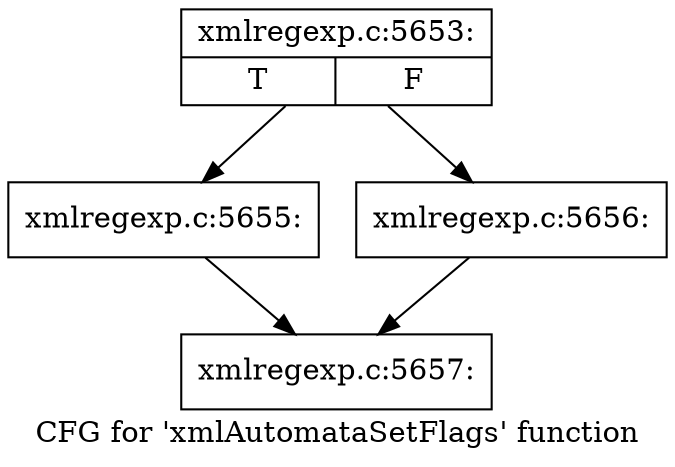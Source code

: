 digraph "CFG for 'xmlAutomataSetFlags' function" {
	label="CFG for 'xmlAutomataSetFlags' function";

	Node0x40d1470 [shape=record,label="{xmlregexp.c:5653:|{<s0>T|<s1>F}}"];
	Node0x40d1470 -> Node0x400f470;
	Node0x40d1470 -> Node0x400faf0;
	Node0x400f470 [shape=record,label="{xmlregexp.c:5655:}"];
	Node0x400f470 -> Node0x40d15e0;
	Node0x400faf0 [shape=record,label="{xmlregexp.c:5656:}"];
	Node0x400faf0 -> Node0x40d15e0;
	Node0x40d15e0 [shape=record,label="{xmlregexp.c:5657:}"];
}
